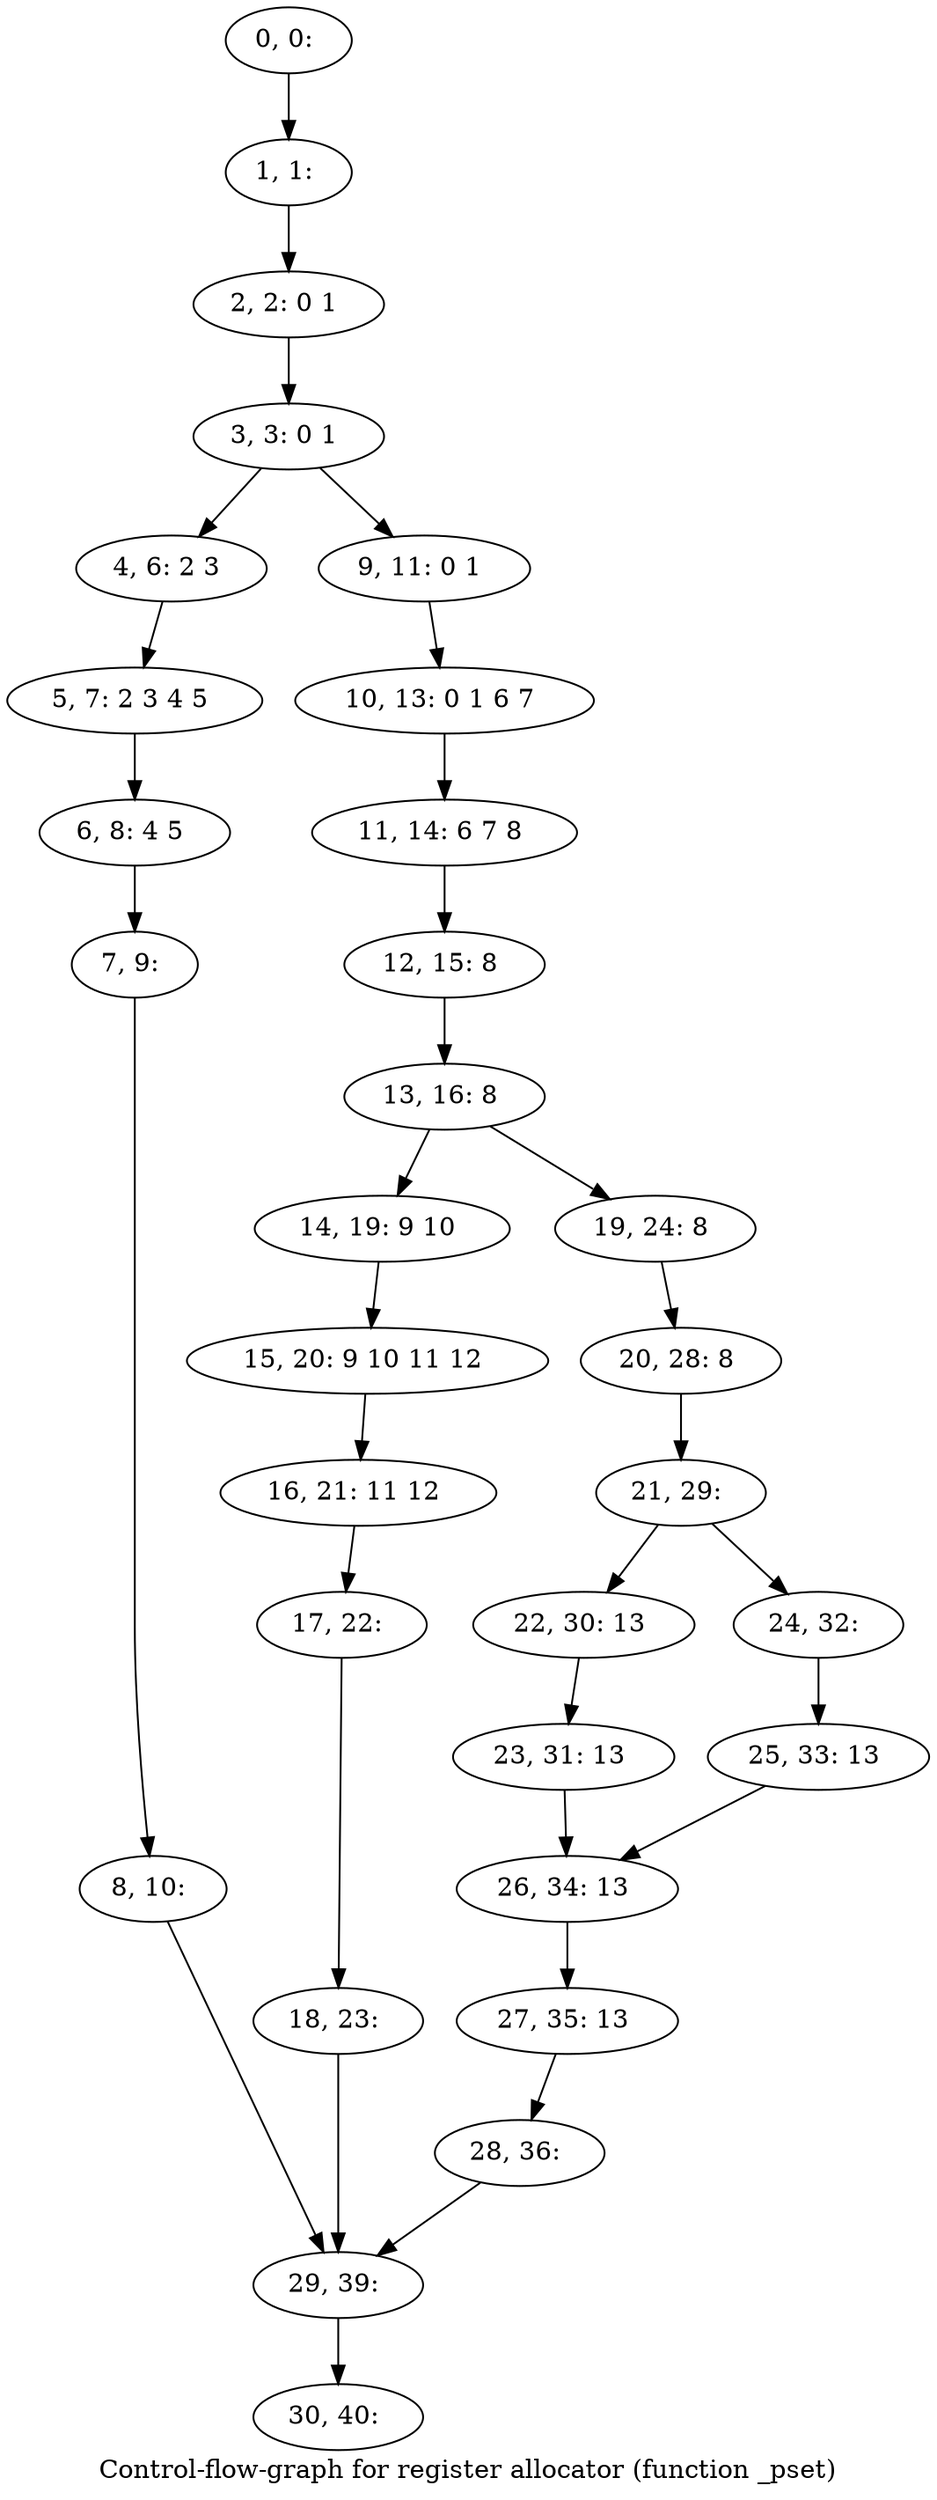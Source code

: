 digraph G {
graph [label="Control-flow-graph for register allocator (function _pset)"]
0[label="0, 0: "];
1[label="1, 1: "];
2[label="2, 2: 0 1 "];
3[label="3, 3: 0 1 "];
4[label="4, 6: 2 3 "];
5[label="5, 7: 2 3 4 5 "];
6[label="6, 8: 4 5 "];
7[label="7, 9: "];
8[label="8, 10: "];
9[label="9, 11: 0 1 "];
10[label="10, 13: 0 1 6 7 "];
11[label="11, 14: 6 7 8 "];
12[label="12, 15: 8 "];
13[label="13, 16: 8 "];
14[label="14, 19: 9 10 "];
15[label="15, 20: 9 10 11 12 "];
16[label="16, 21: 11 12 "];
17[label="17, 22: "];
18[label="18, 23: "];
19[label="19, 24: 8 "];
20[label="20, 28: 8 "];
21[label="21, 29: "];
22[label="22, 30: 13 "];
23[label="23, 31: 13 "];
24[label="24, 32: "];
25[label="25, 33: 13 "];
26[label="26, 34: 13 "];
27[label="27, 35: 13 "];
28[label="28, 36: "];
29[label="29, 39: "];
30[label="30, 40: "];
0->1 ;
1->2 ;
2->3 ;
3->4 ;
3->9 ;
4->5 ;
5->6 ;
6->7 ;
7->8 ;
8->29 ;
9->10 ;
10->11 ;
11->12 ;
12->13 ;
13->14 ;
13->19 ;
14->15 ;
15->16 ;
16->17 ;
17->18 ;
18->29 ;
19->20 ;
20->21 ;
21->22 ;
21->24 ;
22->23 ;
23->26 ;
24->25 ;
25->26 ;
26->27 ;
27->28 ;
28->29 ;
29->30 ;
}
